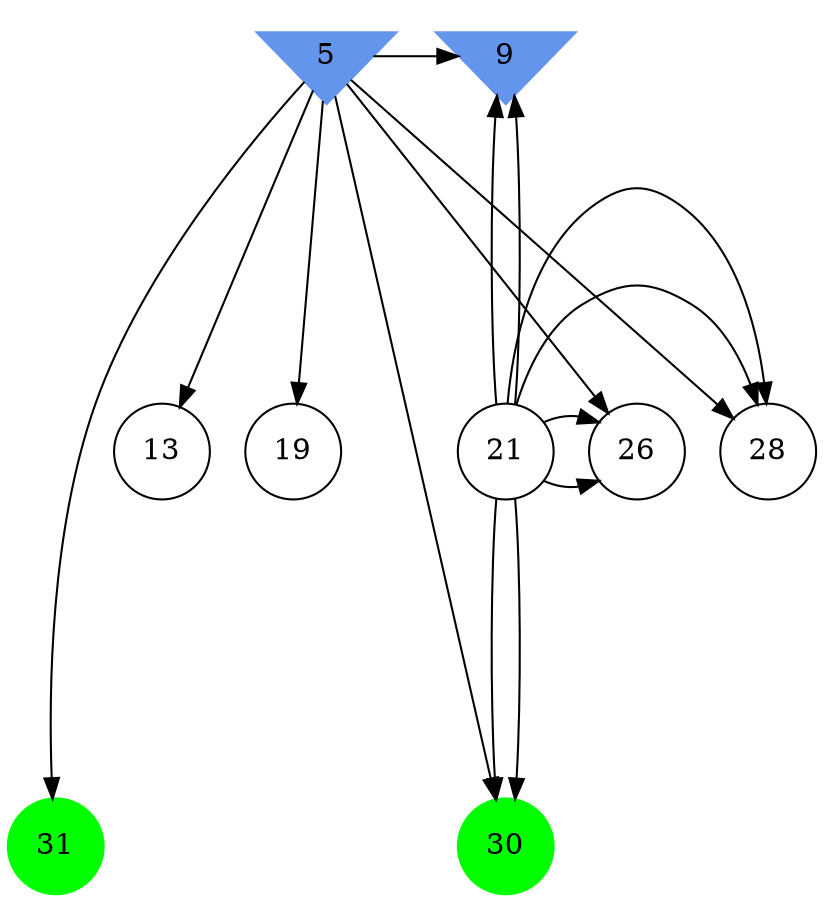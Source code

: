 digraph brain {
	ranksep=2.0;
	5 [shape=invtriangle,style=filled,color=cornflowerblue];
	9 [shape=invtriangle,style=filled,color=cornflowerblue];
	13 [shape=circle,color=black];
	19 [shape=circle,color=black];
	21 [shape=circle,color=black];
	26 [shape=circle,color=black];
	28 [shape=circle,color=black];
	30 [shape=circle,style=filled,color=green];
	31 [shape=circle,style=filled,color=green];
	5	->	19;
	5	->	13;
	5	->	31;
	21	->	9;
	21	->	28;
	21	->	26;
	21	->	30;
	5	->	9;
	5	->	28;
	5	->	26;
	5	->	30;
	21	->	9;
	21	->	28;
	21	->	26;
	21	->	30;
	{ rank=same; 5; 9; }
	{ rank=same; 13; 19; 21; 26; 28; }
	{ rank=same; 30; 31; }
}
